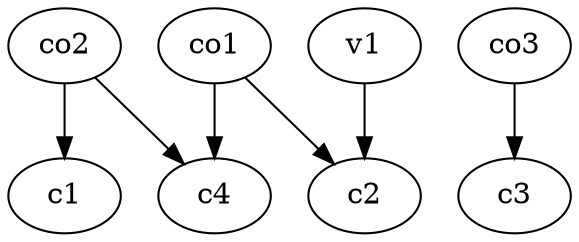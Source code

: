 strict digraph  {
c1;
c2;
c3;
c4;
v1;
co1;
co2;
co3;
v1 -> c2  [weight=1];
co1 -> c4  [weight=1];
co1 -> c2  [weight=1];
co2 -> c1  [weight=1];
co2 -> c4  [weight=1];
co3 -> c3  [weight=1];
}
